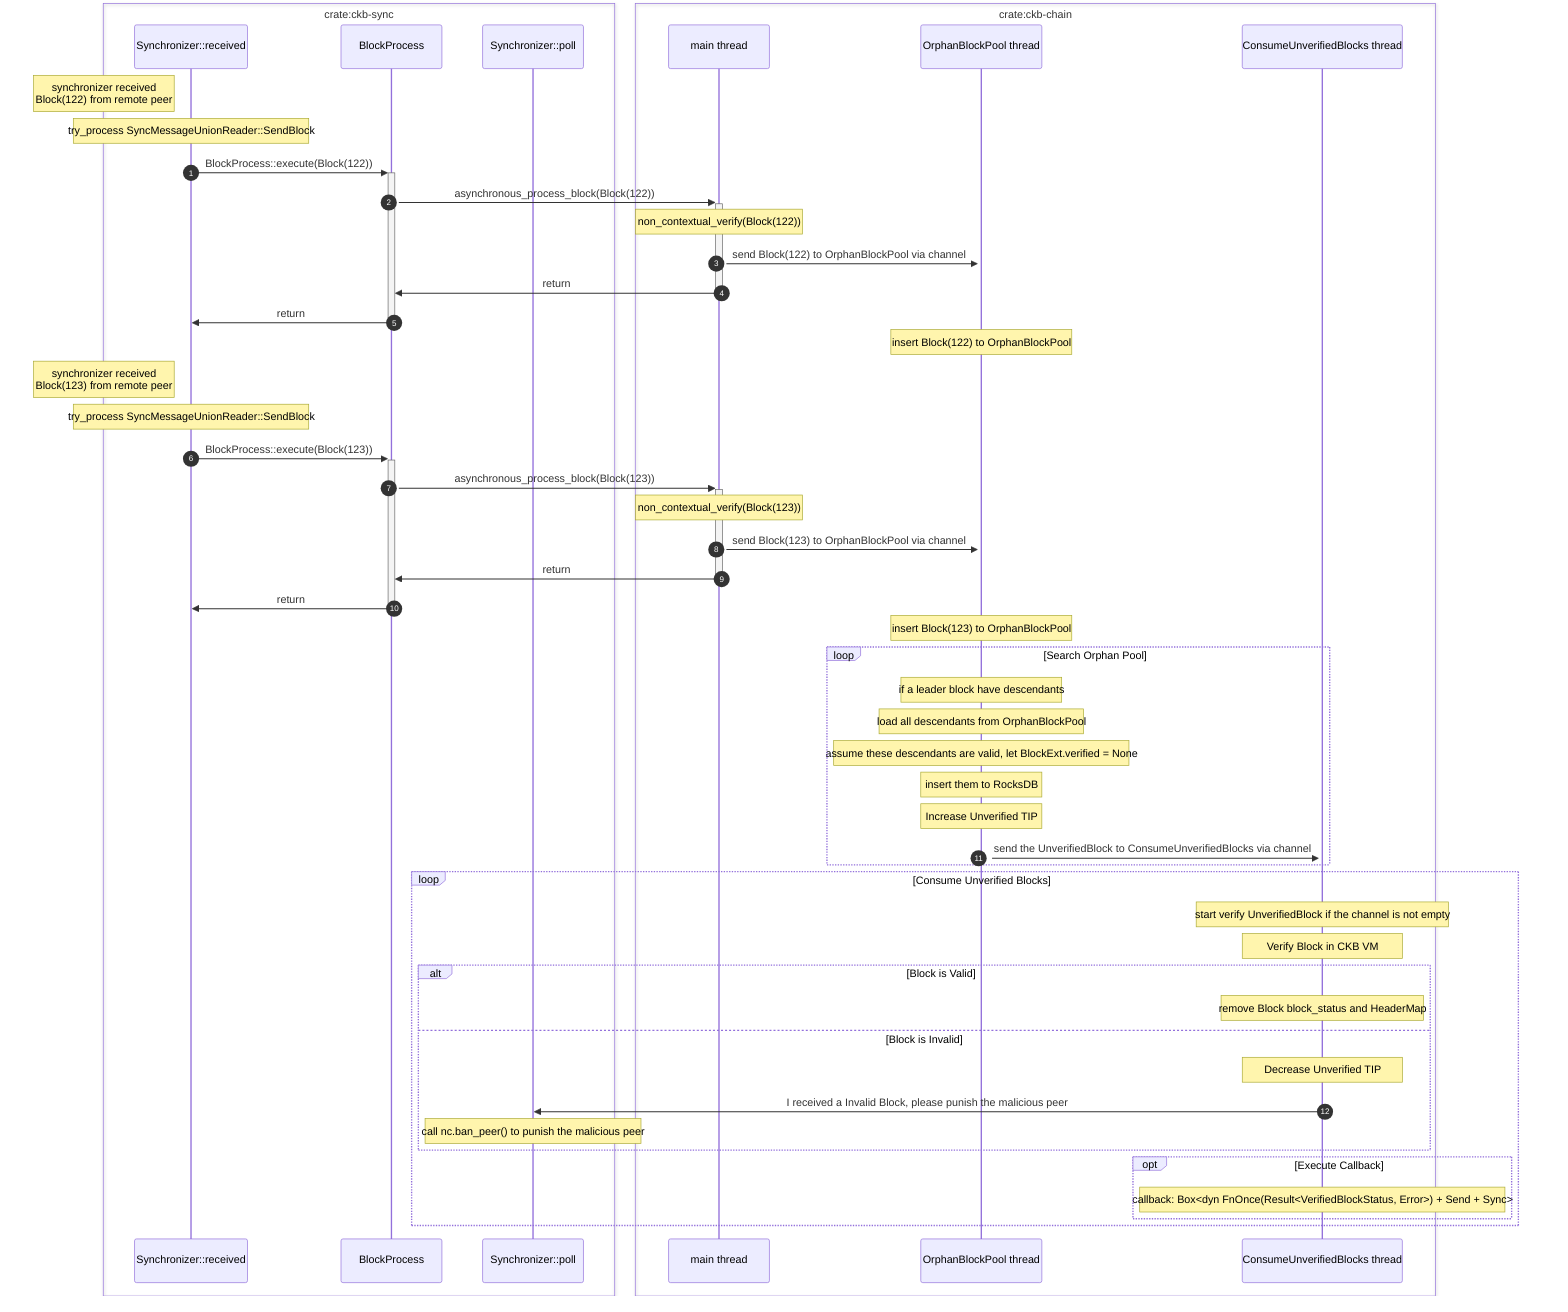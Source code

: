 sequenceDiagram
  autonumber

  participant Sr as Synchronizer::received
  participant BP as BlockProcess

  participant Sp as Synchronizer::poll

  participant C as main thread
  participant CO as OrphanBlockPool thread
  participant CV as ConsumeUnverifiedBlocks thread

  box crate:ckb-sync
    participant  Sr
    participant  Sp
    participant  BP
  end

  box crate:ckb-chain
    participant C
    participant CO
    participant CV
  end



  Note left of Sr: synchronizer received <br>Block(122) from remote peer
  Note over Sr: try_process SyncMessageUnionReader::SendBlock
  Sr->>+BP: BlockProcess::execute(Block(122))
  BP->>+C: asynchronous_process_block(Block(122))
  Note over C: non_contextual_verify(Block(122))
  C->>+CO: send Block(122) to OrphanBlockPool via channel
  C->>-BP: return
  BP->>-Sr: return

  Note over CO: insert Block(122) to OrphanBlockPool

  Note left of Sr: synchronizer received <br>Block(123) from remote peer
  Note over Sr: try_process SyncMessageUnionReader::SendBlock
  Sr->>+BP: BlockProcess::execute(Block(123))
  BP->>+C: asynchronous_process_block(Block(123))
  Note over C: non_contextual_verify(Block(123))
  C->>+CO: send Block(123) to OrphanBlockPool via channel
  C->>-BP: return
  BP->>-Sr: return

  Note over CO: insert Block(123) to OrphanBlockPool

  loop Search Orphan Pool
    Note over CO: if a leader block have descendants
    Note over CO: load all descendants from OrphanBlockPool
    Note over CO: assume these descendants are valid, let BlockExt.verified = None
    Note over CO: insert them to RocksDB
    Note over CO: Increase Unverified TIP
    CO->>+CV: send the UnverifiedBlock to ConsumeUnverifiedBlocks via channel
  end

  loop Consume Unverified Blocks
    Note over CV: start verify UnverifiedBlock if the channel is not empty

    Note over CV: Verify Block in CKB VM


    alt Block is Valid
      Note over CV: remove Block block_status and HeaderMap
    else Block is Invalid
      Note over CV: Decrease Unverified TIP
      CV->>Sp: I received a Invalid Block, please punish the malicious peer
      Note over Sp: call nc.ban_peer() to punish the malicious peer
    end
    opt Execute Callback
      Note over CV: callback: Box<dyn FnOnce(Result<VerifiedBlockStatus, Error>) + Send + Sync>

    end
  end